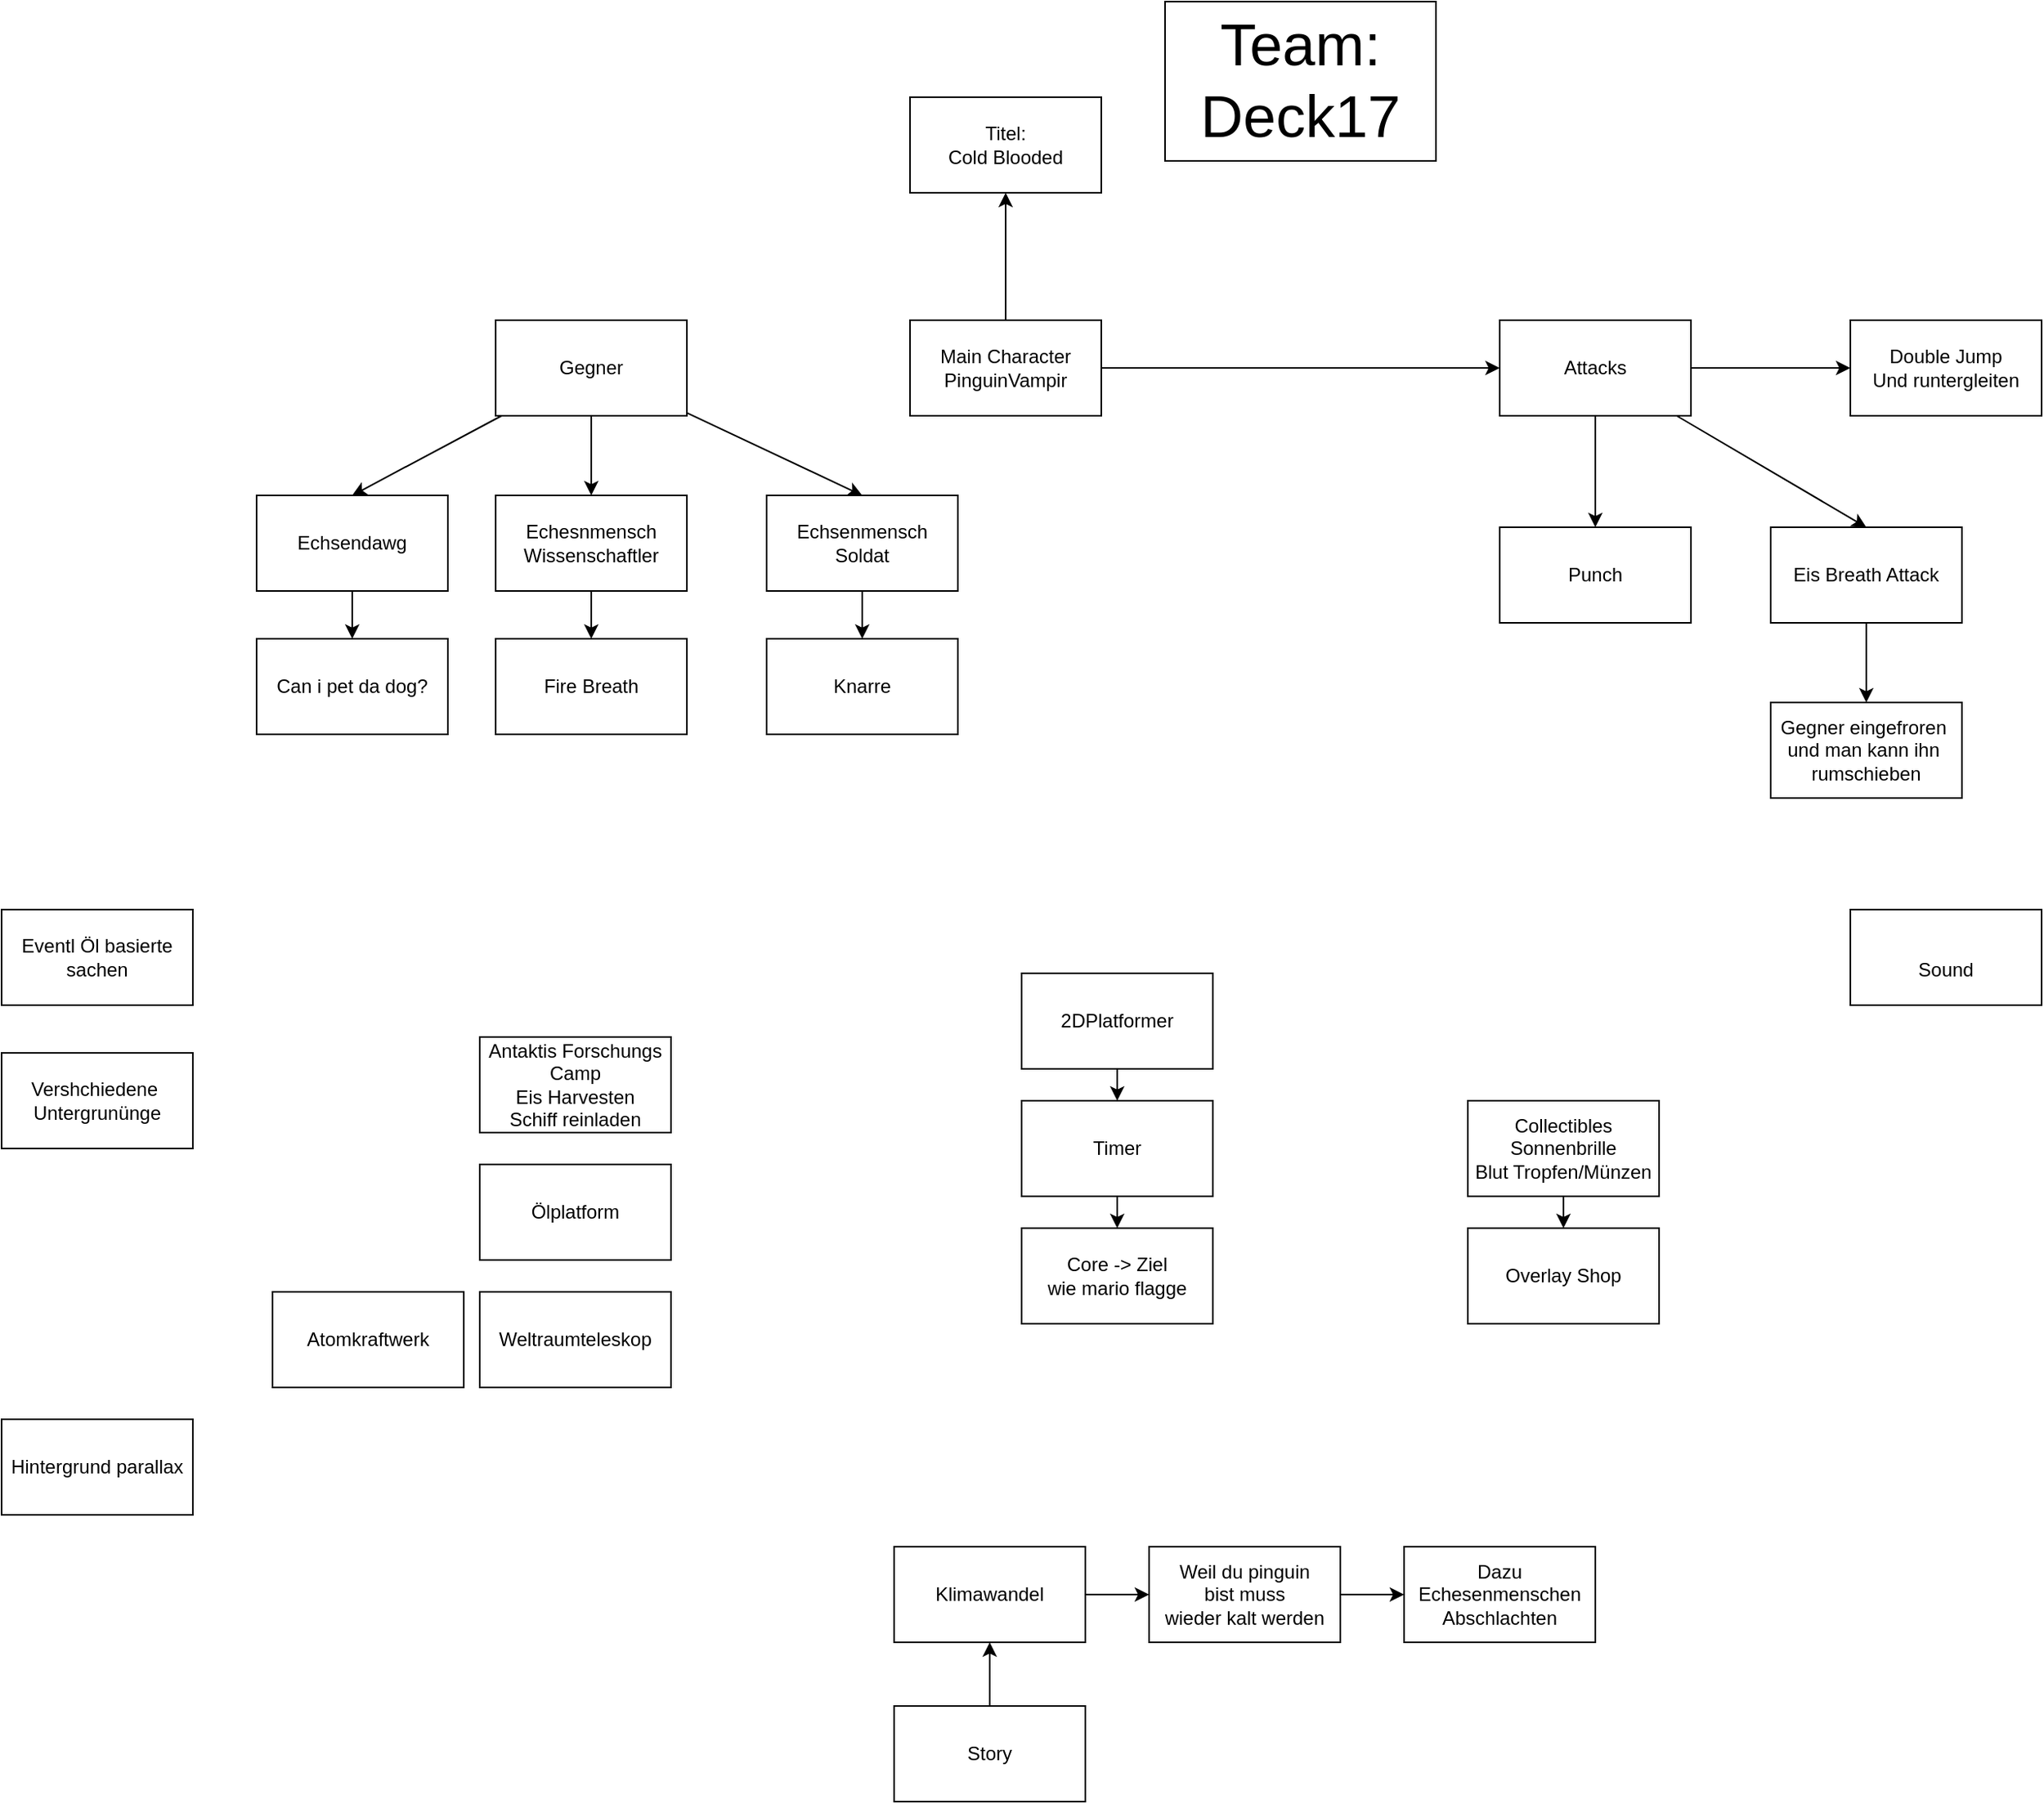 <mxfile>
    <diagram id="7aQdWbhNs1zitsvwIuIh" name="Page-1">
        <mxGraphModel dx="1599" dy="945" grid="1" gridSize="10" guides="1" tooltips="1" connect="1" arrows="1" fold="1" page="1" pageScale="1" pageWidth="3300" pageHeight="4681" math="0" shadow="0">
            <root>
                <mxCell id="0"/>
                <mxCell id="1" parent="0"/>
                <mxCell id="5" value="Titel:&lt;br&gt;Cold Blooded" style="whiteSpace=wrap;html=1;" vertex="1" parent="1">
                    <mxGeometry x="610" y="90" width="120" height="60" as="geometry"/>
                </mxCell>
                <mxCell id="47" style="edgeStyle=none;html=1;" edge="1" parent="1" source="7" target="8">
                    <mxGeometry relative="1" as="geometry"/>
                </mxCell>
                <mxCell id="7" value="2DPlatformer" style="whiteSpace=wrap;html=1;" vertex="1" parent="1">
                    <mxGeometry x="680" y="640" width="120" height="60" as="geometry"/>
                </mxCell>
                <mxCell id="48" style="edgeStyle=none;html=1;entryX=0.5;entryY=0;entryDx=0;entryDy=0;" edge="1" parent="1" source="8" target="44">
                    <mxGeometry relative="1" as="geometry"/>
                </mxCell>
                <mxCell id="8" value="Timer" style="whiteSpace=wrap;html=1;" vertex="1" parent="1">
                    <mxGeometry x="680" y="720" width="120" height="60" as="geometry"/>
                </mxCell>
                <mxCell id="9" value="Eventl Öl basierte&lt;br&gt;sachen" style="whiteSpace=wrap;html=1;" vertex="1" parent="1">
                    <mxGeometry x="40" y="600" width="120" height="60" as="geometry"/>
                </mxCell>
                <mxCell id="37" style="edgeStyle=none;html=1;" edge="1" parent="1" source="17" target="36">
                    <mxGeometry relative="1" as="geometry"/>
                </mxCell>
                <mxCell id="17" value="Klimawandel" style="whiteSpace=wrap;html=1;" vertex="1" parent="1">
                    <mxGeometry x="600" y="1000" width="120" height="60" as="geometry"/>
                </mxCell>
                <mxCell id="32" style="edgeStyle=none;html=1;" edge="1" parent="1" source="18" target="19">
                    <mxGeometry relative="1" as="geometry"/>
                </mxCell>
                <mxCell id="18" value="Eis Breath Attack" style="whiteSpace=wrap;html=1;" vertex="1" parent="1">
                    <mxGeometry x="1150" y="360" width="120" height="60" as="geometry"/>
                </mxCell>
                <mxCell id="19" value="Gegner eingefroren&amp;nbsp;&lt;br&gt;und man kann ihn&amp;nbsp;&lt;br&gt;rumschieben" style="whiteSpace=wrap;html=1;" vertex="1" parent="1">
                    <mxGeometry x="1150" y="470" width="120" height="60" as="geometry"/>
                </mxCell>
                <mxCell id="23" style="edgeStyle=none;html=1;entryX=0;entryY=0.5;entryDx=0;entryDy=0;" edge="1" parent="1" source="20" target="22">
                    <mxGeometry relative="1" as="geometry"/>
                </mxCell>
                <mxCell id="45" style="edgeStyle=none;html=1;entryX=0.5;entryY=1;entryDx=0;entryDy=0;" edge="1" parent="1" source="20" target="5">
                    <mxGeometry relative="1" as="geometry"/>
                </mxCell>
                <mxCell id="20" value="Main Character&lt;br&gt;PinguinVampir" style="whiteSpace=wrap;html=1;" vertex="1" parent="1">
                    <mxGeometry x="610" y="230" width="120" height="60" as="geometry"/>
                </mxCell>
                <mxCell id="24" style="edgeStyle=none;html=1;entryX=0.5;entryY=0;entryDx=0;entryDy=0;" edge="1" parent="1" source="22" target="18">
                    <mxGeometry relative="1" as="geometry"/>
                </mxCell>
                <mxCell id="31" style="edgeStyle=none;html=1;entryX=0.5;entryY=0;entryDx=0;entryDy=0;" edge="1" parent="1" source="22" target="30">
                    <mxGeometry relative="1" as="geometry"/>
                </mxCell>
                <mxCell id="43" style="edgeStyle=none;html=1;entryX=0;entryY=0.5;entryDx=0;entryDy=0;" edge="1" parent="1" source="22" target="42">
                    <mxGeometry relative="1" as="geometry"/>
                </mxCell>
                <mxCell id="22" value="Attacks" style="whiteSpace=wrap;html=1;" vertex="1" parent="1">
                    <mxGeometry x="980" y="230" width="120" height="60" as="geometry"/>
                </mxCell>
                <mxCell id="27" style="edgeStyle=none;html=1;entryX=0.5;entryY=0;entryDx=0;entryDy=0;" edge="1" parent="1" source="25" target="26">
                    <mxGeometry relative="1" as="geometry"/>
                </mxCell>
                <mxCell id="58" style="edgeStyle=none;html=1;entryX=0.5;entryY=0;entryDx=0;entryDy=0;" edge="1" parent="1" source="25" target="57">
                    <mxGeometry relative="1" as="geometry"/>
                </mxCell>
                <mxCell id="62" style="edgeStyle=none;html=1;entryX=0.5;entryY=0;entryDx=0;entryDy=0;" edge="1" parent="1" source="25" target="61">
                    <mxGeometry relative="1" as="geometry"/>
                </mxCell>
                <mxCell id="25" value="Gegner" style="whiteSpace=wrap;html=1;" vertex="1" parent="1">
                    <mxGeometry x="350" y="230" width="120" height="60" as="geometry"/>
                </mxCell>
                <mxCell id="29" style="edgeStyle=none;html=1;entryX=0.5;entryY=0;entryDx=0;entryDy=0;" edge="1" parent="1" source="26" target="28">
                    <mxGeometry relative="1" as="geometry"/>
                </mxCell>
                <mxCell id="26" value="Echesnmensch&lt;br&gt;Wissenschaftler" style="whiteSpace=wrap;html=1;" vertex="1" parent="1">
                    <mxGeometry x="350" y="340" width="120" height="60" as="geometry"/>
                </mxCell>
                <mxCell id="28" value="Fire Breath" style="whiteSpace=wrap;html=1;" vertex="1" parent="1">
                    <mxGeometry x="350" y="430" width="120" height="60" as="geometry"/>
                </mxCell>
                <mxCell id="30" value="Punch" style="whiteSpace=wrap;html=1;" vertex="1" parent="1">
                    <mxGeometry x="980" y="360" width="120" height="60" as="geometry"/>
                </mxCell>
                <mxCell id="34" style="edgeStyle=none;html=1;entryX=0.5;entryY=1;entryDx=0;entryDy=0;" edge="1" parent="1" source="33" target="17">
                    <mxGeometry relative="1" as="geometry"/>
                </mxCell>
                <mxCell id="33" value="Story" style="whiteSpace=wrap;html=1;" vertex="1" parent="1">
                    <mxGeometry x="600" y="1100" width="120" height="60" as="geometry"/>
                </mxCell>
                <mxCell id="40" style="edgeStyle=none;html=1;" edge="1" parent="1" source="36" target="39">
                    <mxGeometry relative="1" as="geometry"/>
                </mxCell>
                <mxCell id="36" value="Weil du pinguin&lt;br&gt;bist muss&lt;br&gt;wieder kalt werden" style="whiteSpace=wrap;html=1;" vertex="1" parent="1">
                    <mxGeometry x="760" y="1000" width="120" height="60" as="geometry"/>
                </mxCell>
                <mxCell id="39" value="Dazu Echesenmenschen&lt;br&gt;Abschlachten" style="whiteSpace=wrap;html=1;" vertex="1" parent="1">
                    <mxGeometry x="920" y="1000" width="120" height="60" as="geometry"/>
                </mxCell>
                <mxCell id="42" value="Double Jump&lt;br&gt;Und runtergleiten" style="whiteSpace=wrap;html=1;" vertex="1" parent="1">
                    <mxGeometry x="1200" y="230" width="120" height="60" as="geometry"/>
                </mxCell>
                <mxCell id="44" value="Core -&amp;gt; Ziel&lt;br&gt;wie mario flagge" style="whiteSpace=wrap;html=1;" vertex="1" parent="1">
                    <mxGeometry x="680" y="800" width="120" height="60" as="geometry"/>
                </mxCell>
                <mxCell id="51" style="edgeStyle=none;html=1;entryX=0.5;entryY=0;entryDx=0;entryDy=0;" edge="1" parent="1" source="46" target="50">
                    <mxGeometry relative="1" as="geometry"/>
                </mxCell>
                <mxCell id="46" value="Collectibles&lt;br&gt;Sonnenbrille&lt;br&gt;Blut Tropfen/Münzen" style="whiteSpace=wrap;html=1;" vertex="1" parent="1">
                    <mxGeometry x="960" y="720" width="120" height="60" as="geometry"/>
                </mxCell>
                <mxCell id="50" value="Overlay Shop" style="whiteSpace=wrap;html=1;" vertex="1" parent="1">
                    <mxGeometry x="960" y="800" width="120" height="60" as="geometry"/>
                </mxCell>
                <mxCell id="52" value="Ölplatform" style="whiteSpace=wrap;html=1;" vertex="1" parent="1">
                    <mxGeometry x="340" y="760" width="120" height="60" as="geometry"/>
                </mxCell>
                <mxCell id="53" value="Antaktis Forschungs&lt;br&gt;Camp&lt;br&gt;Eis Harvesten&lt;br&gt;Schiff reinladen" style="whiteSpace=wrap;html=1;" vertex="1" parent="1">
                    <mxGeometry x="340" y="680" width="120" height="60" as="geometry"/>
                </mxCell>
                <mxCell id="54" value="Atomkraftwerk" style="whiteSpace=wrap;html=1;" vertex="1" parent="1">
                    <mxGeometry x="210" y="840" width="120" height="60" as="geometry"/>
                </mxCell>
                <mxCell id="55" value="Weltraumteleskop" style="whiteSpace=wrap;html=1;" vertex="1" parent="1">
                    <mxGeometry x="340" y="840" width="120" height="60" as="geometry"/>
                </mxCell>
                <mxCell id="60" style="edgeStyle=none;html=1;entryX=0.5;entryY=0;entryDx=0;entryDy=0;" edge="1" parent="1" source="57" target="59">
                    <mxGeometry relative="1" as="geometry"/>
                </mxCell>
                <mxCell id="57" value="Echsenmensch&lt;br&gt;Soldat" style="whiteSpace=wrap;html=1;" vertex="1" parent="1">
                    <mxGeometry x="520" y="340" width="120" height="60" as="geometry"/>
                </mxCell>
                <mxCell id="59" value="Knarre" style="whiteSpace=wrap;html=1;" vertex="1" parent="1">
                    <mxGeometry x="520" y="430" width="120" height="60" as="geometry"/>
                </mxCell>
                <mxCell id="64" style="edgeStyle=none;html=1;entryX=0.5;entryY=0;entryDx=0;entryDy=0;" edge="1" parent="1" source="61" target="63">
                    <mxGeometry relative="1" as="geometry"/>
                </mxCell>
                <mxCell id="61" value="Echsendawg" style="whiteSpace=wrap;html=1;" vertex="1" parent="1">
                    <mxGeometry x="200" y="340" width="120" height="60" as="geometry"/>
                </mxCell>
                <mxCell id="63" value="Can i pet da dog?" style="whiteSpace=wrap;html=1;" vertex="1" parent="1">
                    <mxGeometry x="200" y="430" width="120" height="60" as="geometry"/>
                </mxCell>
                <mxCell id="66" value="Hintergrund parallax" style="whiteSpace=wrap;html=1;" vertex="1" parent="1">
                    <mxGeometry x="40" y="920" width="120" height="60" as="geometry"/>
                </mxCell>
                <mxCell id="67" value="Vershchiedene&amp;nbsp;&lt;br&gt;Untergrunünge" style="whiteSpace=wrap;html=1;" vertex="1" parent="1">
                    <mxGeometry x="40" y="690" width="120" height="60" as="geometry"/>
                </mxCell>
                <mxCell id="68" value="Team: Deck17" style="whiteSpace=wrap;html=1;fontSize=37;" vertex="1" parent="1">
                    <mxGeometry x="770" y="30" width="170" height="100" as="geometry"/>
                </mxCell>
                <mxCell id="69" value="&lt;font style=&quot;font-size: 12px;&quot;&gt;Sound&lt;/font&gt;" style="whiteSpace=wrap;html=1;fontSize=37;" vertex="1" parent="1">
                    <mxGeometry x="1200" y="600" width="120" height="60" as="geometry"/>
                </mxCell>
            </root>
        </mxGraphModel>
    </diagram>
</mxfile>